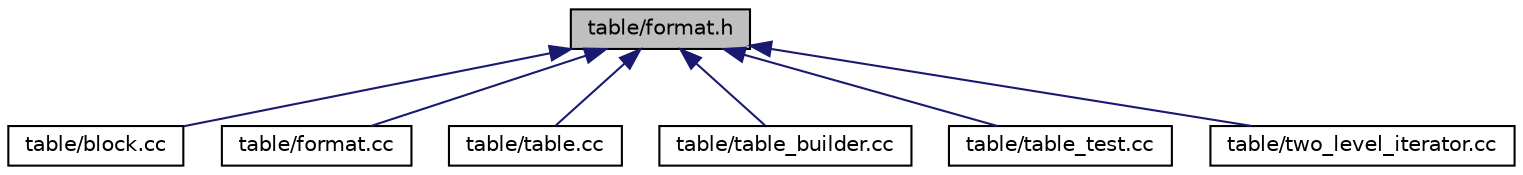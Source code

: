 digraph "table/format.h"
{
  edge [fontname="Helvetica",fontsize="10",labelfontname="Helvetica",labelfontsize="10"];
  node [fontname="Helvetica",fontsize="10",shape=record];
  Node1 [label="table/format.h",height=0.2,width=0.4,color="black", fillcolor="grey75", style="filled" fontcolor="black"];
  Node1 -> Node2 [dir="back",color="midnightblue",fontsize="10",style="solid"];
  Node2 [label="table/block.cc",height=0.2,width=0.4,color="black", fillcolor="white", style="filled",URL="$block_8cc.html"];
  Node1 -> Node3 [dir="back",color="midnightblue",fontsize="10",style="solid"];
  Node3 [label="table/format.cc",height=0.2,width=0.4,color="black", fillcolor="white", style="filled",URL="$format_8cc.html"];
  Node1 -> Node4 [dir="back",color="midnightblue",fontsize="10",style="solid"];
  Node4 [label="table/table.cc",height=0.2,width=0.4,color="black", fillcolor="white", style="filled",URL="$table_8cc.html"];
  Node1 -> Node5 [dir="back",color="midnightblue",fontsize="10",style="solid"];
  Node5 [label="table/table_builder.cc",height=0.2,width=0.4,color="black", fillcolor="white", style="filled",URL="$table__builder_8cc.html"];
  Node1 -> Node6 [dir="back",color="midnightblue",fontsize="10",style="solid"];
  Node6 [label="table/table_test.cc",height=0.2,width=0.4,color="black", fillcolor="white", style="filled",URL="$table__test_8cc.html"];
  Node1 -> Node7 [dir="back",color="midnightblue",fontsize="10",style="solid"];
  Node7 [label="table/two_level_iterator.cc",height=0.2,width=0.4,color="black", fillcolor="white", style="filled",URL="$two__level__iterator_8cc.html"];
}
